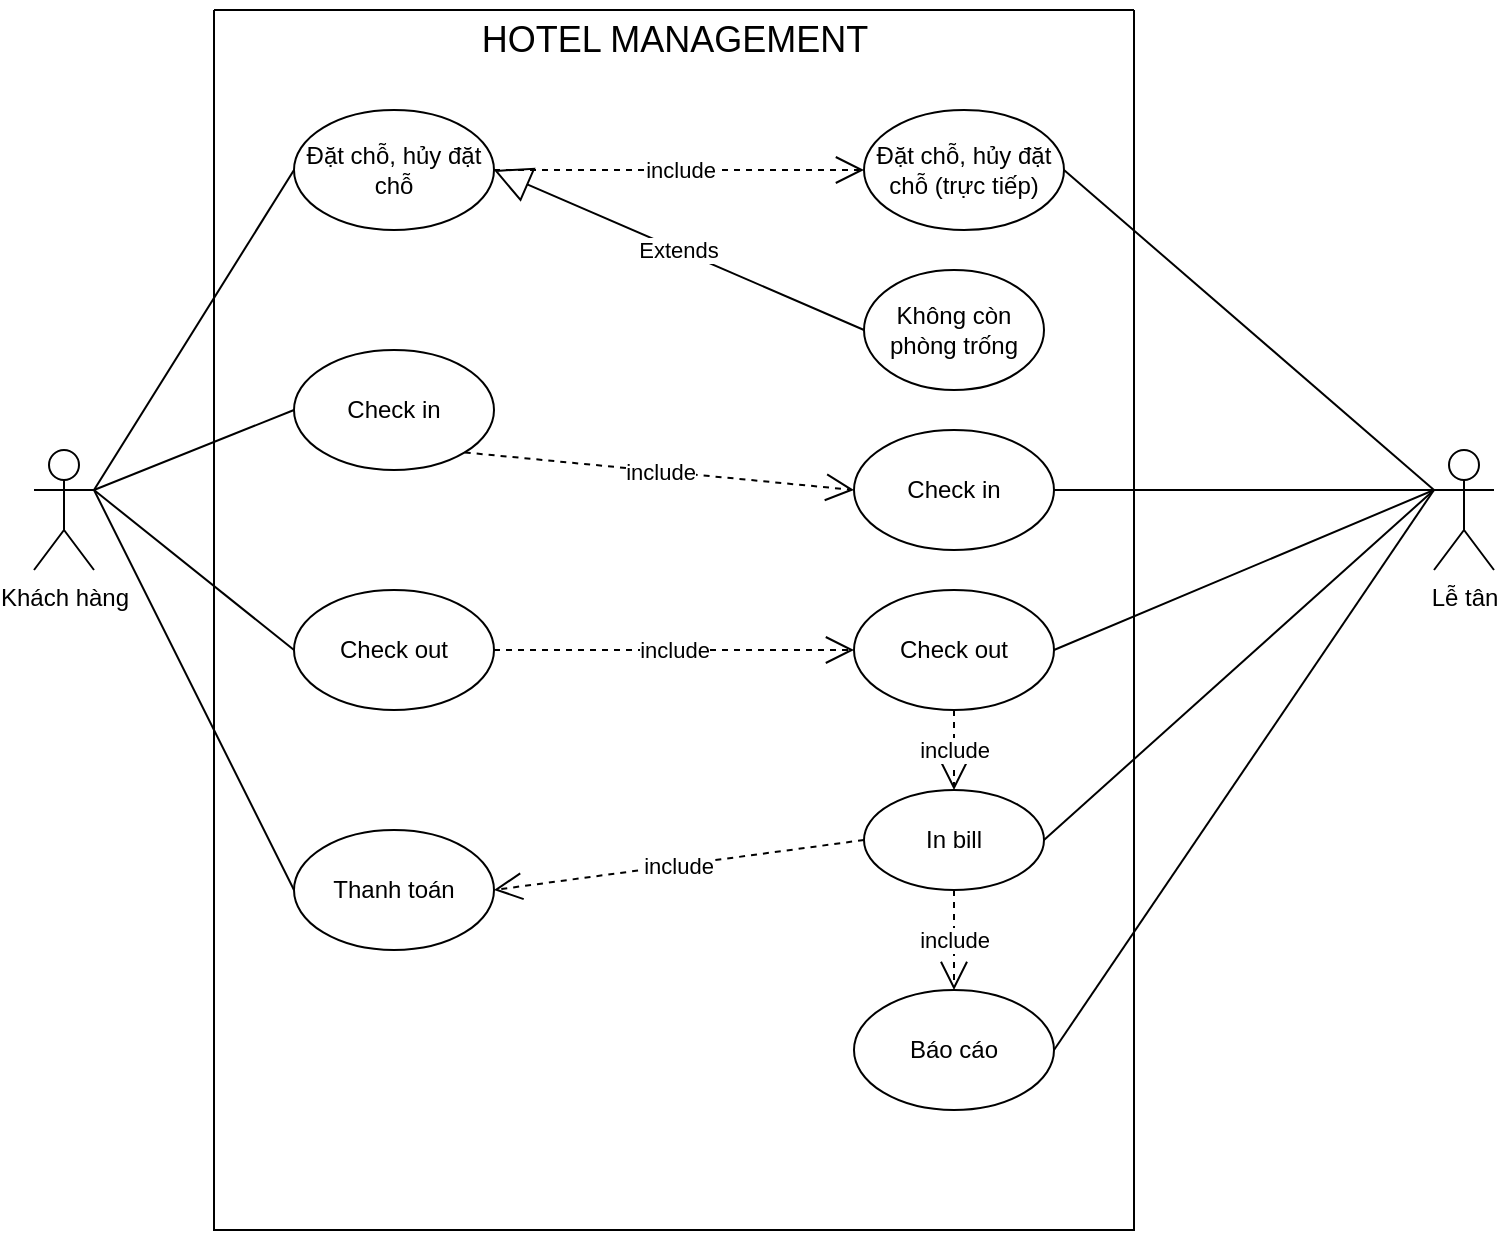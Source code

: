 <mxfile version="22.1.5" type="device">
  <diagram name="Page-1" id="uZ3OU5pdZBP6D6zqTWE5">
    <mxGraphModel dx="1282" dy="557" grid="1" gridSize="10" guides="1" tooltips="1" connect="1" arrows="1" fold="1" page="1" pageScale="1" pageWidth="850" pageHeight="1100" math="0" shadow="0">
      <root>
        <mxCell id="0" />
        <mxCell id="1" parent="0" />
        <mxCell id="-3wzFjzAV5iXs3W9r8vI-2" value="" style="swimlane;startSize=0;" parent="1" vertex="1">
          <mxGeometry x="130" y="30" width="460" height="610" as="geometry" />
        </mxCell>
        <mxCell id="-3wzFjzAV5iXs3W9r8vI-3" value="&lt;font style=&quot;font-size: 18px;&quot;&gt;HOTEL MANAGEMENT&lt;/font&gt;" style="text;html=1;align=center;verticalAlign=middle;resizable=0;points=[];autosize=1;strokeColor=none;fillColor=none;" parent="-3wzFjzAV5iXs3W9r8vI-2" vertex="1">
          <mxGeometry x="120" y="-5" width="220" height="40" as="geometry" />
        </mxCell>
        <mxCell id="-3wzFjzAV5iXs3W9r8vI-8" value="Check in" style="ellipse;whiteSpace=wrap;html=1;" parent="-3wzFjzAV5iXs3W9r8vI-2" vertex="1">
          <mxGeometry x="320" y="210" width="100" height="60" as="geometry" />
        </mxCell>
        <mxCell id="-3wzFjzAV5iXs3W9r8vI-10" value="In bill" style="ellipse;whiteSpace=wrap;html=1;" parent="-3wzFjzAV5iXs3W9r8vI-2" vertex="1">
          <mxGeometry x="325" y="390" width="90" height="50" as="geometry" />
        </mxCell>
        <mxCell id="-3wzFjzAV5iXs3W9r8vI-9" value="Check out" style="ellipse;whiteSpace=wrap;html=1;" parent="-3wzFjzAV5iXs3W9r8vI-2" vertex="1">
          <mxGeometry x="320" y="290" width="100" height="60" as="geometry" />
        </mxCell>
        <mxCell id="-3wzFjzAV5iXs3W9r8vI-12" value="" style="endArrow=none;html=1;rounded=0;entryX=1;entryY=0.5;entryDx=0;entryDy=0;exitX=1;exitY=0.5;exitDx=0;exitDy=0;" parent="-3wzFjzAV5iXs3W9r8vI-2" source="-3wzFjzAV5iXs3W9r8vI-8" target="-3wzFjzAV5iXs3W9r8vI-9" edge="1">
          <mxGeometry width="50" height="50" relative="1" as="geometry">
            <mxPoint x="250" y="220" as="sourcePoint" />
            <mxPoint x="300" y="170" as="targetPoint" />
            <Array as="points">
              <mxPoint x="610" y="240" />
            </Array>
          </mxGeometry>
        </mxCell>
        <mxCell id="-3wzFjzAV5iXs3W9r8vI-14" value="" style="endArrow=none;html=1;rounded=0;entryX=1;entryY=0.5;entryDx=0;entryDy=0;" parent="-3wzFjzAV5iXs3W9r8vI-2" target="-3wzFjzAV5iXs3W9r8vI-10" edge="1">
          <mxGeometry width="50" height="50" relative="1" as="geometry">
            <mxPoint x="610" y="240" as="sourcePoint" />
            <mxPoint x="300" y="170" as="targetPoint" />
          </mxGeometry>
        </mxCell>
        <mxCell id="-3wzFjzAV5iXs3W9r8vI-27" value="Đặt chỗ, hủy đặt chỗ (trực tiếp)" style="ellipse;whiteSpace=wrap;html=1;" parent="-3wzFjzAV5iXs3W9r8vI-2" vertex="1">
          <mxGeometry x="325" y="50" width="100" height="60" as="geometry" />
        </mxCell>
        <mxCell id="-3wzFjzAV5iXs3W9r8vI-29" value="Đặt chỗ, hủy đặt chỗ" style="ellipse;whiteSpace=wrap;html=1;" parent="-3wzFjzAV5iXs3W9r8vI-2" vertex="1">
          <mxGeometry x="40" y="50" width="100" height="60" as="geometry" />
        </mxCell>
        <mxCell id="-3wzFjzAV5iXs3W9r8vI-32" value="Check in" style="ellipse;whiteSpace=wrap;html=1;" parent="-3wzFjzAV5iXs3W9r8vI-2" vertex="1">
          <mxGeometry x="40" y="170" width="100" height="60" as="geometry" />
        </mxCell>
        <mxCell id="-3wzFjzAV5iXs3W9r8vI-33" value="Check out" style="ellipse;whiteSpace=wrap;html=1;" parent="-3wzFjzAV5iXs3W9r8vI-2" vertex="1">
          <mxGeometry x="40" y="290" width="100" height="60" as="geometry" />
        </mxCell>
        <mxCell id="-3wzFjzAV5iXs3W9r8vI-38" value="include" style="endArrow=open;endSize=12;dashed=1;html=1;rounded=0;exitX=1;exitY=0.5;exitDx=0;exitDy=0;entryX=0;entryY=0.5;entryDx=0;entryDy=0;" parent="-3wzFjzAV5iXs3W9r8vI-2" source="-3wzFjzAV5iXs3W9r8vI-29" target="-3wzFjzAV5iXs3W9r8vI-27" edge="1">
          <mxGeometry width="160" relative="1" as="geometry">
            <mxPoint x="140" y="90" as="sourcePoint" />
            <mxPoint x="300" y="90" as="targetPoint" />
          </mxGeometry>
        </mxCell>
        <mxCell id="-3wzFjzAV5iXs3W9r8vI-39" value="Không còn phòng trống" style="ellipse;whiteSpace=wrap;html=1;" parent="-3wzFjzAV5iXs3W9r8vI-2" vertex="1">
          <mxGeometry x="325" y="130" width="90" height="60" as="geometry" />
        </mxCell>
        <mxCell id="-3wzFjzAV5iXs3W9r8vI-42" value="include" style="endArrow=open;endSize=12;dashed=1;html=1;rounded=0;exitX=1;exitY=1;exitDx=0;exitDy=0;entryX=0;entryY=0.5;entryDx=0;entryDy=0;" parent="-3wzFjzAV5iXs3W9r8vI-2" source="-3wzFjzAV5iXs3W9r8vI-32" target="-3wzFjzAV5iXs3W9r8vI-8" edge="1">
          <mxGeometry width="160" relative="1" as="geometry">
            <mxPoint x="340" y="290" as="sourcePoint" />
            <mxPoint x="500" y="290" as="targetPoint" />
          </mxGeometry>
        </mxCell>
        <mxCell id="-3wzFjzAV5iXs3W9r8vI-43" value="include" style="endArrow=open;endSize=12;dashed=1;html=1;rounded=0;entryX=0;entryY=0.5;entryDx=0;entryDy=0;exitX=1;exitY=0.5;exitDx=0;exitDy=0;" parent="-3wzFjzAV5iXs3W9r8vI-2" source="-3wzFjzAV5iXs3W9r8vI-33" target="-3wzFjzAV5iXs3W9r8vI-9" edge="1">
          <mxGeometry width="160" relative="1" as="geometry">
            <mxPoint x="260" y="353.75" as="sourcePoint" />
            <mxPoint x="150" y="340" as="targetPoint" />
          </mxGeometry>
        </mxCell>
        <mxCell id="-3wzFjzAV5iXs3W9r8vI-47" value="Extends" style="endArrow=block;endSize=16;endFill=0;html=1;rounded=0;exitX=0;exitY=0.5;exitDx=0;exitDy=0;entryX=1;entryY=0.5;entryDx=0;entryDy=0;" parent="-3wzFjzAV5iXs3W9r8vI-2" source="-3wzFjzAV5iXs3W9r8vI-39" target="-3wzFjzAV5iXs3W9r8vI-29" edge="1">
          <mxGeometry width="160" relative="1" as="geometry">
            <mxPoint x="90" y="140" as="sourcePoint" />
            <mxPoint x="250" y="140" as="targetPoint" />
          </mxGeometry>
        </mxCell>
        <mxCell id="-3wzFjzAV5iXs3W9r8vI-48" value="include" style="endArrow=open;endSize=12;dashed=1;html=1;rounded=0;exitX=0.5;exitY=1;exitDx=0;exitDy=0;entryX=0.5;entryY=0;entryDx=0;entryDy=0;" parent="-3wzFjzAV5iXs3W9r8vI-2" source="-3wzFjzAV5iXs3W9r8vI-9" target="-3wzFjzAV5iXs3W9r8vI-10" edge="1">
          <mxGeometry width="160" relative="1" as="geometry">
            <mxPoint x="170" y="380" as="sourcePoint" />
            <mxPoint x="330" y="380" as="targetPoint" />
          </mxGeometry>
        </mxCell>
        <mxCell id="-3wzFjzAV5iXs3W9r8vI-49" value="Thanh toán" style="ellipse;whiteSpace=wrap;html=1;" parent="-3wzFjzAV5iXs3W9r8vI-2" vertex="1">
          <mxGeometry x="40" y="410" width="100" height="60" as="geometry" />
        </mxCell>
        <mxCell id="-3wzFjzAV5iXs3W9r8vI-50" value="include" style="endArrow=open;endSize=12;dashed=1;html=1;rounded=0;exitX=0;exitY=0.5;exitDx=0;exitDy=0;entryX=1;entryY=0.5;entryDx=0;entryDy=0;" parent="-3wzFjzAV5iXs3W9r8vI-2" source="-3wzFjzAV5iXs3W9r8vI-10" target="-3wzFjzAV5iXs3W9r8vI-49" edge="1">
          <mxGeometry width="160" relative="1" as="geometry">
            <mxPoint x="160" y="430" as="sourcePoint" />
            <mxPoint x="320" y="430" as="targetPoint" />
          </mxGeometry>
        </mxCell>
        <mxCell id="glBoEEjOKqZoXDnIzZfN-1" value="Báo cáo" style="ellipse;whiteSpace=wrap;html=1;" parent="-3wzFjzAV5iXs3W9r8vI-2" vertex="1">
          <mxGeometry x="320" y="490" width="100" height="60" as="geometry" />
        </mxCell>
        <mxCell id="glBoEEjOKqZoXDnIzZfN-7" value="include" style="endArrow=open;endSize=12;dashed=1;html=1;rounded=0;exitX=0.5;exitY=1;exitDx=0;exitDy=0;entryX=0.5;entryY=0;entryDx=0;entryDy=0;" parent="-3wzFjzAV5iXs3W9r8vI-2" source="-3wzFjzAV5iXs3W9r8vI-10" target="glBoEEjOKqZoXDnIzZfN-1" edge="1">
          <mxGeometry width="160" relative="1" as="geometry">
            <mxPoint x="335" y="425" as="sourcePoint" />
            <mxPoint x="150" y="450" as="targetPoint" />
          </mxGeometry>
        </mxCell>
        <mxCell id="-3wzFjzAV5iXs3W9r8vI-6" value="Lễ tân" style="shape=umlActor;verticalLabelPosition=bottom;verticalAlign=top;html=1;outlineConnect=0;" parent="1" vertex="1">
          <mxGeometry x="740" y="250" width="30" height="60" as="geometry" />
        </mxCell>
        <mxCell id="-3wzFjzAV5iXs3W9r8vI-11" value="" style="endArrow=none;html=1;rounded=0;exitX=0;exitY=0.333;exitDx=0;exitDy=0;exitPerimeter=0;entryX=1;entryY=0.5;entryDx=0;entryDy=0;" parent="1" source="-3wzFjzAV5iXs3W9r8vI-6" target="-3wzFjzAV5iXs3W9r8vI-27" edge="1">
          <mxGeometry width="50" height="50" relative="1" as="geometry">
            <mxPoint x="380" y="250" as="sourcePoint" />
            <mxPoint x="430" y="200" as="targetPoint" />
          </mxGeometry>
        </mxCell>
        <mxCell id="-3wzFjzAV5iXs3W9r8vI-25" value="Khách hàng" style="shape=umlActor;verticalLabelPosition=bottom;verticalAlign=top;html=1;outlineConnect=0;" parent="1" vertex="1">
          <mxGeometry x="40" y="250" width="30" height="60" as="geometry" />
        </mxCell>
        <mxCell id="-3wzFjzAV5iXs3W9r8vI-34" value="" style="endArrow=none;html=1;rounded=0;entryX=0;entryY=0.5;entryDx=0;entryDy=0;" parent="1" target="-3wzFjzAV5iXs3W9r8vI-29" edge="1">
          <mxGeometry width="50" height="50" relative="1" as="geometry">
            <mxPoint x="70" y="270" as="sourcePoint" />
            <mxPoint x="120" y="220" as="targetPoint" />
          </mxGeometry>
        </mxCell>
        <mxCell id="-3wzFjzAV5iXs3W9r8vI-35" value="" style="endArrow=none;html=1;rounded=0;entryX=0;entryY=0.5;entryDx=0;entryDy=0;" parent="1" target="-3wzFjzAV5iXs3W9r8vI-32" edge="1">
          <mxGeometry width="50" height="50" relative="1" as="geometry">
            <mxPoint x="70" y="270" as="sourcePoint" />
            <mxPoint x="120" y="220" as="targetPoint" />
          </mxGeometry>
        </mxCell>
        <mxCell id="-3wzFjzAV5iXs3W9r8vI-36" value="" style="endArrow=none;html=1;rounded=0;entryX=0;entryY=0.5;entryDx=0;entryDy=0;" parent="1" target="-3wzFjzAV5iXs3W9r8vI-33" edge="1">
          <mxGeometry width="50" height="50" relative="1" as="geometry">
            <mxPoint x="70" y="270" as="sourcePoint" />
            <mxPoint x="120" y="220" as="targetPoint" />
          </mxGeometry>
        </mxCell>
        <mxCell id="-3wzFjzAV5iXs3W9r8vI-51" value="" style="endArrow=none;html=1;rounded=0;exitX=1;exitY=0.333;exitDx=0;exitDy=0;exitPerimeter=0;entryX=0;entryY=0.5;entryDx=0;entryDy=0;" parent="1" source="-3wzFjzAV5iXs3W9r8vI-25" target="-3wzFjzAV5iXs3W9r8vI-49" edge="1">
          <mxGeometry width="50" height="50" relative="1" as="geometry">
            <mxPoint x="530" y="430" as="sourcePoint" />
            <mxPoint x="580" y="380" as="targetPoint" />
          </mxGeometry>
        </mxCell>
        <mxCell id="glBoEEjOKqZoXDnIzZfN-5" value="" style="endArrow=none;html=1;rounded=0;entryX=0;entryY=0.333;entryDx=0;entryDy=0;entryPerimeter=0;exitX=1;exitY=0.5;exitDx=0;exitDy=0;" parent="1" source="glBoEEjOKqZoXDnIzZfN-1" target="-3wzFjzAV5iXs3W9r8vI-6" edge="1">
          <mxGeometry width="50" height="50" relative="1" as="geometry">
            <mxPoint x="400" y="400" as="sourcePoint" />
            <mxPoint x="450" y="350" as="targetPoint" />
          </mxGeometry>
        </mxCell>
      </root>
    </mxGraphModel>
  </diagram>
</mxfile>
